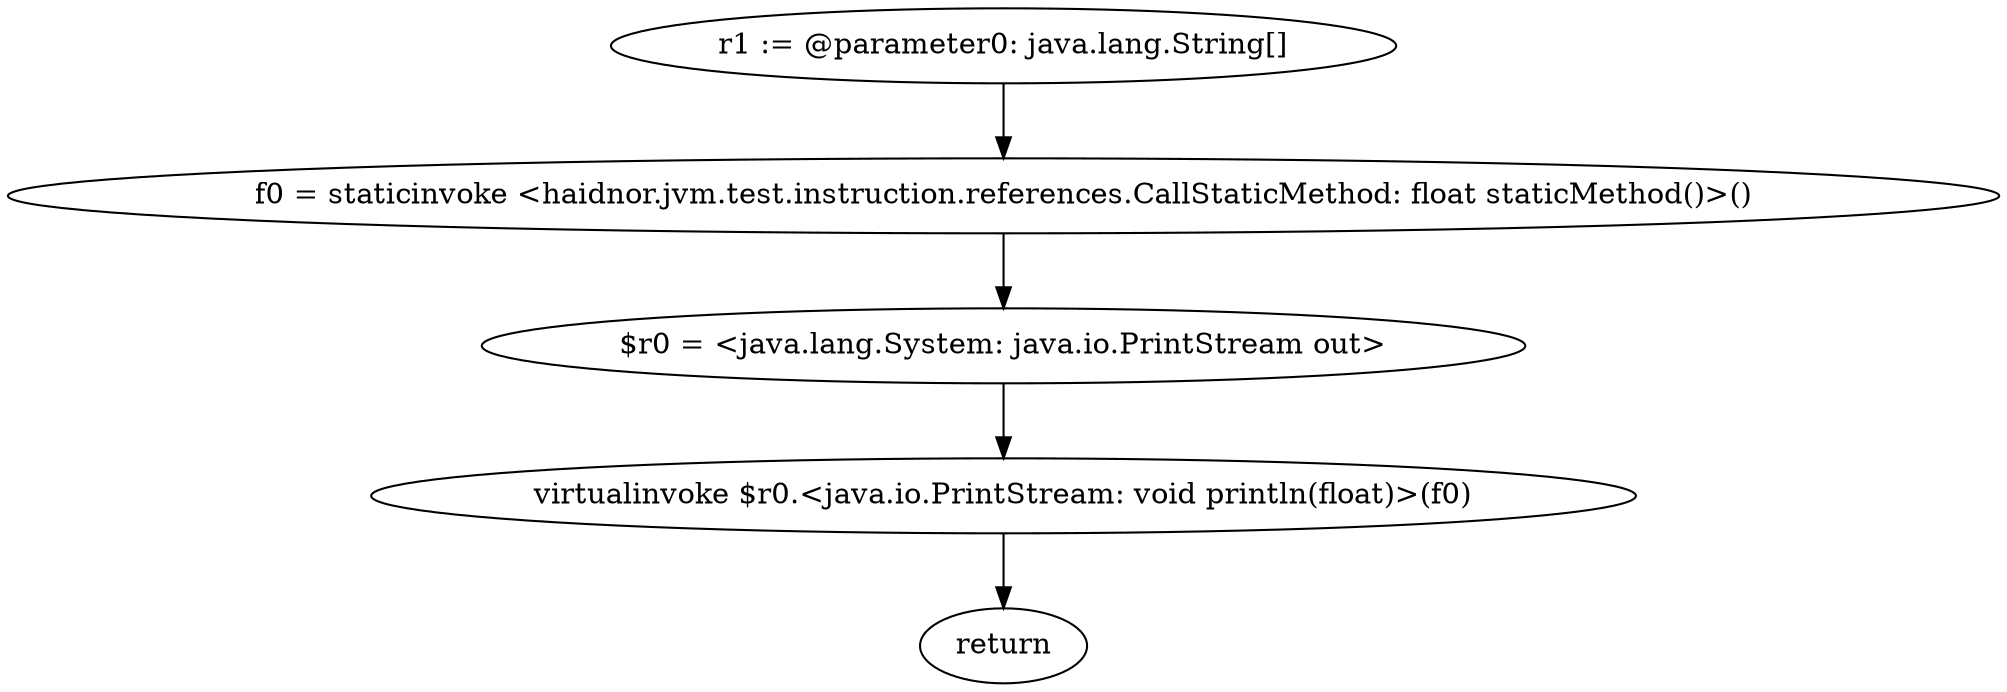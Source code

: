 digraph "unitGraph" {
    "r1 := @parameter0: java.lang.String[]"
    "f0 = staticinvoke <haidnor.jvm.test.instruction.references.CallStaticMethod: float staticMethod()>()"
    "$r0 = <java.lang.System: java.io.PrintStream out>"
    "virtualinvoke $r0.<java.io.PrintStream: void println(float)>(f0)"
    "return"
    "r1 := @parameter0: java.lang.String[]"->"f0 = staticinvoke <haidnor.jvm.test.instruction.references.CallStaticMethod: float staticMethod()>()";
    "f0 = staticinvoke <haidnor.jvm.test.instruction.references.CallStaticMethod: float staticMethod()>()"->"$r0 = <java.lang.System: java.io.PrintStream out>";
    "$r0 = <java.lang.System: java.io.PrintStream out>"->"virtualinvoke $r0.<java.io.PrintStream: void println(float)>(f0)";
    "virtualinvoke $r0.<java.io.PrintStream: void println(float)>(f0)"->"return";
}
